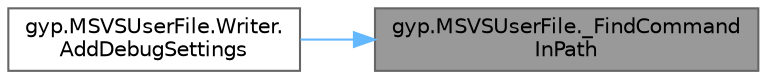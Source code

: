 digraph "gyp.MSVSUserFile._FindCommandInPath"
{
 // LATEX_PDF_SIZE
  bgcolor="transparent";
  edge [fontname=Helvetica,fontsize=10,labelfontname=Helvetica,labelfontsize=10];
  node [fontname=Helvetica,fontsize=10,shape=box,height=0.2,width=0.4];
  rankdir="RL";
  Node1 [id="Node000001",label="gyp.MSVSUserFile._FindCommand\lInPath",height=0.2,width=0.4,color="gray40", fillcolor="grey60", style="filled", fontcolor="black",tooltip=" "];
  Node1 -> Node2 [id="edge2_Node000001_Node000002",dir="back",color="steelblue1",style="solid",tooltip=" "];
  Node2 [id="Node000002",label="gyp.MSVSUserFile.Writer.\lAddDebugSettings",height=0.2,width=0.4,color="grey40", fillcolor="white", style="filled",URL="$classgyp_1_1_m_s_v_s_user_file_1_1_writer.html#aa36817bb1c5cdb7d110ffe39b8b83508",tooltip=" "];
}
